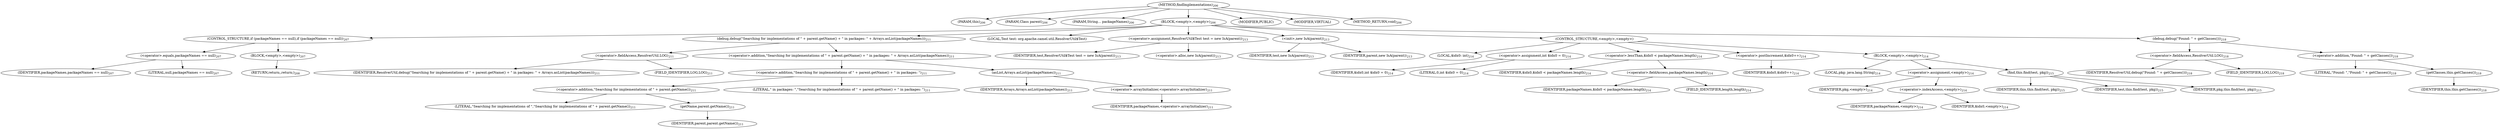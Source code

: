digraph "findImplementations" {  
"249" [label = <(METHOD,findImplementations)<SUB>206</SUB>> ]
"40" [label = <(PARAM,this)<SUB>206</SUB>> ]
"250" [label = <(PARAM,Class parent)<SUB>206</SUB>> ]
"251" [label = <(PARAM,String... packageNames)<SUB>206</SUB>> ]
"252" [label = <(BLOCK,&lt;empty&gt;,&lt;empty&gt;)<SUB>206</SUB>> ]
"253" [label = <(CONTROL_STRUCTURE,if (packageNames == null),if (packageNames == null))<SUB>207</SUB>> ]
"254" [label = <(&lt;operator&gt;.equals,packageNames == null)<SUB>207</SUB>> ]
"255" [label = <(IDENTIFIER,packageNames,packageNames == null)<SUB>207</SUB>> ]
"256" [label = <(LITERAL,null,packageNames == null)<SUB>207</SUB>> ]
"257" [label = <(BLOCK,&lt;empty&gt;,&lt;empty&gt;)<SUB>207</SUB>> ]
"258" [label = <(RETURN,return;,return;)<SUB>208</SUB>> ]
"259" [label = <(debug,debug(&quot;Searching for implementations of &quot; + parent.getName() + &quot; in packages: &quot; + Arrays.asList(packageNames)))<SUB>211</SUB>> ]
"260" [label = <(&lt;operator&gt;.fieldAccess,ResolverUtil.LOG)<SUB>211</SUB>> ]
"261" [label = <(IDENTIFIER,ResolverUtil,debug(&quot;Searching for implementations of &quot; + parent.getName() + &quot; in packages: &quot; + Arrays.asList(packageNames)))<SUB>211</SUB>> ]
"262" [label = <(FIELD_IDENTIFIER,LOG,LOG)<SUB>211</SUB>> ]
"263" [label = <(&lt;operator&gt;.addition,&quot;Searching for implementations of &quot; + parent.getName() + &quot; in packages: &quot; + Arrays.asList(packageNames))<SUB>211</SUB>> ]
"264" [label = <(&lt;operator&gt;.addition,&quot;Searching for implementations of &quot; + parent.getName() + &quot; in packages: &quot;)<SUB>211</SUB>> ]
"265" [label = <(&lt;operator&gt;.addition,&quot;Searching for implementations of &quot; + parent.getName())<SUB>211</SUB>> ]
"266" [label = <(LITERAL,&quot;Searching for implementations of &quot;,&quot;Searching for implementations of &quot; + parent.getName())<SUB>211</SUB>> ]
"267" [label = <(getName,parent.getName())<SUB>211</SUB>> ]
"268" [label = <(IDENTIFIER,parent,parent.getName())<SUB>211</SUB>> ]
"269" [label = <(LITERAL,&quot; in packages: &quot;,&quot;Searching for implementations of &quot; + parent.getName() + &quot; in packages: &quot;)<SUB>211</SUB>> ]
"270" [label = <(asList,Arrays.asList(packageNames))<SUB>211</SUB>> ]
"271" [label = <(IDENTIFIER,Arrays,Arrays.asList(packageNames))<SUB>211</SUB>> ]
"272" [label = <(&lt;operator&gt;.arrayInitializer,&lt;operator&gt;.arrayInitializer)<SUB>211</SUB>> ]
"273" [label = <(IDENTIFIER,packageNames,&lt;operator&gt;.arrayInitializer)<SUB>211</SUB>> ]
"38" [label = <(LOCAL,Test test: org.apache.camel.util.ResolverUtil$Test)> ]
"274" [label = <(&lt;operator&gt;.assignment,ResolverUtil$Test test = new IsA(parent))<SUB>213</SUB>> ]
"275" [label = <(IDENTIFIER,test,ResolverUtil$Test test = new IsA(parent))<SUB>213</SUB>> ]
"276" [label = <(&lt;operator&gt;.alloc,new IsA(parent))<SUB>213</SUB>> ]
"277" [label = <(&lt;init&gt;,new IsA(parent))<SUB>213</SUB>> ]
"37" [label = <(IDENTIFIER,test,new IsA(parent))<SUB>213</SUB>> ]
"278" [label = <(IDENTIFIER,parent,new IsA(parent))<SUB>213</SUB>> ]
"279" [label = <(CONTROL_STRUCTURE,&lt;empty&gt;,&lt;empty&gt;)> ]
"280" [label = <(LOCAL,$idx0: int)<SUB>214</SUB>> ]
"281" [label = <(&lt;operator&gt;.assignment,int $idx0 = 0)<SUB>214</SUB>> ]
"282" [label = <(IDENTIFIER,$idx0,int $idx0 = 0)<SUB>214</SUB>> ]
"283" [label = <(LITERAL,0,int $idx0 = 0)<SUB>214</SUB>> ]
"284" [label = <(&lt;operator&gt;.lessThan,$idx0 &lt; packageNames.length)<SUB>214</SUB>> ]
"285" [label = <(IDENTIFIER,$idx0,$idx0 &lt; packageNames.length)<SUB>214</SUB>> ]
"286" [label = <(&lt;operator&gt;.fieldAccess,packageNames.length)<SUB>214</SUB>> ]
"287" [label = <(IDENTIFIER,packageNames,$idx0 &lt; packageNames.length)<SUB>214</SUB>> ]
"288" [label = <(FIELD_IDENTIFIER,length,length)<SUB>214</SUB>> ]
"289" [label = <(&lt;operator&gt;.postIncrement,$idx0++)<SUB>214</SUB>> ]
"290" [label = <(IDENTIFIER,$idx0,$idx0++)<SUB>214</SUB>> ]
"291" [label = <(BLOCK,&lt;empty&gt;,&lt;empty&gt;)<SUB>214</SUB>> ]
"292" [label = <(LOCAL,pkg: java.lang.String)<SUB>214</SUB>> ]
"293" [label = <(&lt;operator&gt;.assignment,&lt;empty&gt;)<SUB>214</SUB>> ]
"294" [label = <(IDENTIFIER,pkg,&lt;empty&gt;)<SUB>214</SUB>> ]
"295" [label = <(&lt;operator&gt;.indexAccess,&lt;empty&gt;)<SUB>214</SUB>> ]
"296" [label = <(IDENTIFIER,packageNames,&lt;empty&gt;)<SUB>214</SUB>> ]
"297" [label = <(IDENTIFIER,$idx0,&lt;empty&gt;)<SUB>214</SUB>> ]
"298" [label = <(find,this.find(test, pkg))<SUB>215</SUB>> ]
"39" [label = <(IDENTIFIER,this,this.find(test, pkg))<SUB>215</SUB>> ]
"299" [label = <(IDENTIFIER,test,this.find(test, pkg))<SUB>215</SUB>> ]
"300" [label = <(IDENTIFIER,pkg,this.find(test, pkg))<SUB>215</SUB>> ]
"301" [label = <(debug,debug(&quot;Found: &quot; + getClasses()))<SUB>218</SUB>> ]
"302" [label = <(&lt;operator&gt;.fieldAccess,ResolverUtil.LOG)<SUB>218</SUB>> ]
"303" [label = <(IDENTIFIER,ResolverUtil,debug(&quot;Found: &quot; + getClasses()))<SUB>218</SUB>> ]
"304" [label = <(FIELD_IDENTIFIER,LOG,LOG)<SUB>218</SUB>> ]
"305" [label = <(&lt;operator&gt;.addition,&quot;Found: &quot; + getClasses())<SUB>218</SUB>> ]
"306" [label = <(LITERAL,&quot;Found: &quot;,&quot;Found: &quot; + getClasses())<SUB>218</SUB>> ]
"307" [label = <(getClasses,this.getClasses())<SUB>218</SUB>> ]
"41" [label = <(IDENTIFIER,this,this.getClasses())<SUB>218</SUB>> ]
"308" [label = <(MODIFIER,PUBLIC)> ]
"309" [label = <(MODIFIER,VIRTUAL)> ]
"310" [label = <(METHOD_RETURN,void)<SUB>206</SUB>> ]
  "249" -> "40" 
  "249" -> "250" 
  "249" -> "251" 
  "249" -> "252" 
  "249" -> "308" 
  "249" -> "309" 
  "249" -> "310" 
  "252" -> "253" 
  "252" -> "259" 
  "252" -> "38" 
  "252" -> "274" 
  "252" -> "277" 
  "252" -> "279" 
  "252" -> "301" 
  "253" -> "254" 
  "253" -> "257" 
  "254" -> "255" 
  "254" -> "256" 
  "257" -> "258" 
  "259" -> "260" 
  "259" -> "263" 
  "260" -> "261" 
  "260" -> "262" 
  "263" -> "264" 
  "263" -> "270" 
  "264" -> "265" 
  "264" -> "269" 
  "265" -> "266" 
  "265" -> "267" 
  "267" -> "268" 
  "270" -> "271" 
  "270" -> "272" 
  "272" -> "273" 
  "274" -> "275" 
  "274" -> "276" 
  "277" -> "37" 
  "277" -> "278" 
  "279" -> "280" 
  "279" -> "281" 
  "279" -> "284" 
  "279" -> "289" 
  "279" -> "291" 
  "281" -> "282" 
  "281" -> "283" 
  "284" -> "285" 
  "284" -> "286" 
  "286" -> "287" 
  "286" -> "288" 
  "289" -> "290" 
  "291" -> "292" 
  "291" -> "293" 
  "291" -> "298" 
  "293" -> "294" 
  "293" -> "295" 
  "295" -> "296" 
  "295" -> "297" 
  "298" -> "39" 
  "298" -> "299" 
  "298" -> "300" 
  "301" -> "302" 
  "301" -> "305" 
  "302" -> "303" 
  "302" -> "304" 
  "305" -> "306" 
  "305" -> "307" 
  "307" -> "41" 
}
